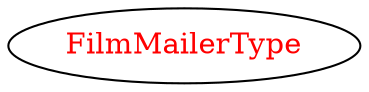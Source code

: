 digraph dependencyGraph {
 concentrate=true;
 ranksep="2.0";
 rankdir="LR"; 
 splines="ortho";
"FilmMailerType" [fontcolor="red"];
}